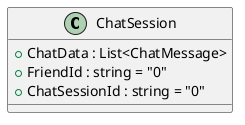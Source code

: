 @startuml
class ChatSession {
    + ChatData : List<ChatMessage>
    + FriendId : string = "0"
    + ChatSessionId : string = "0"
}
@enduml
